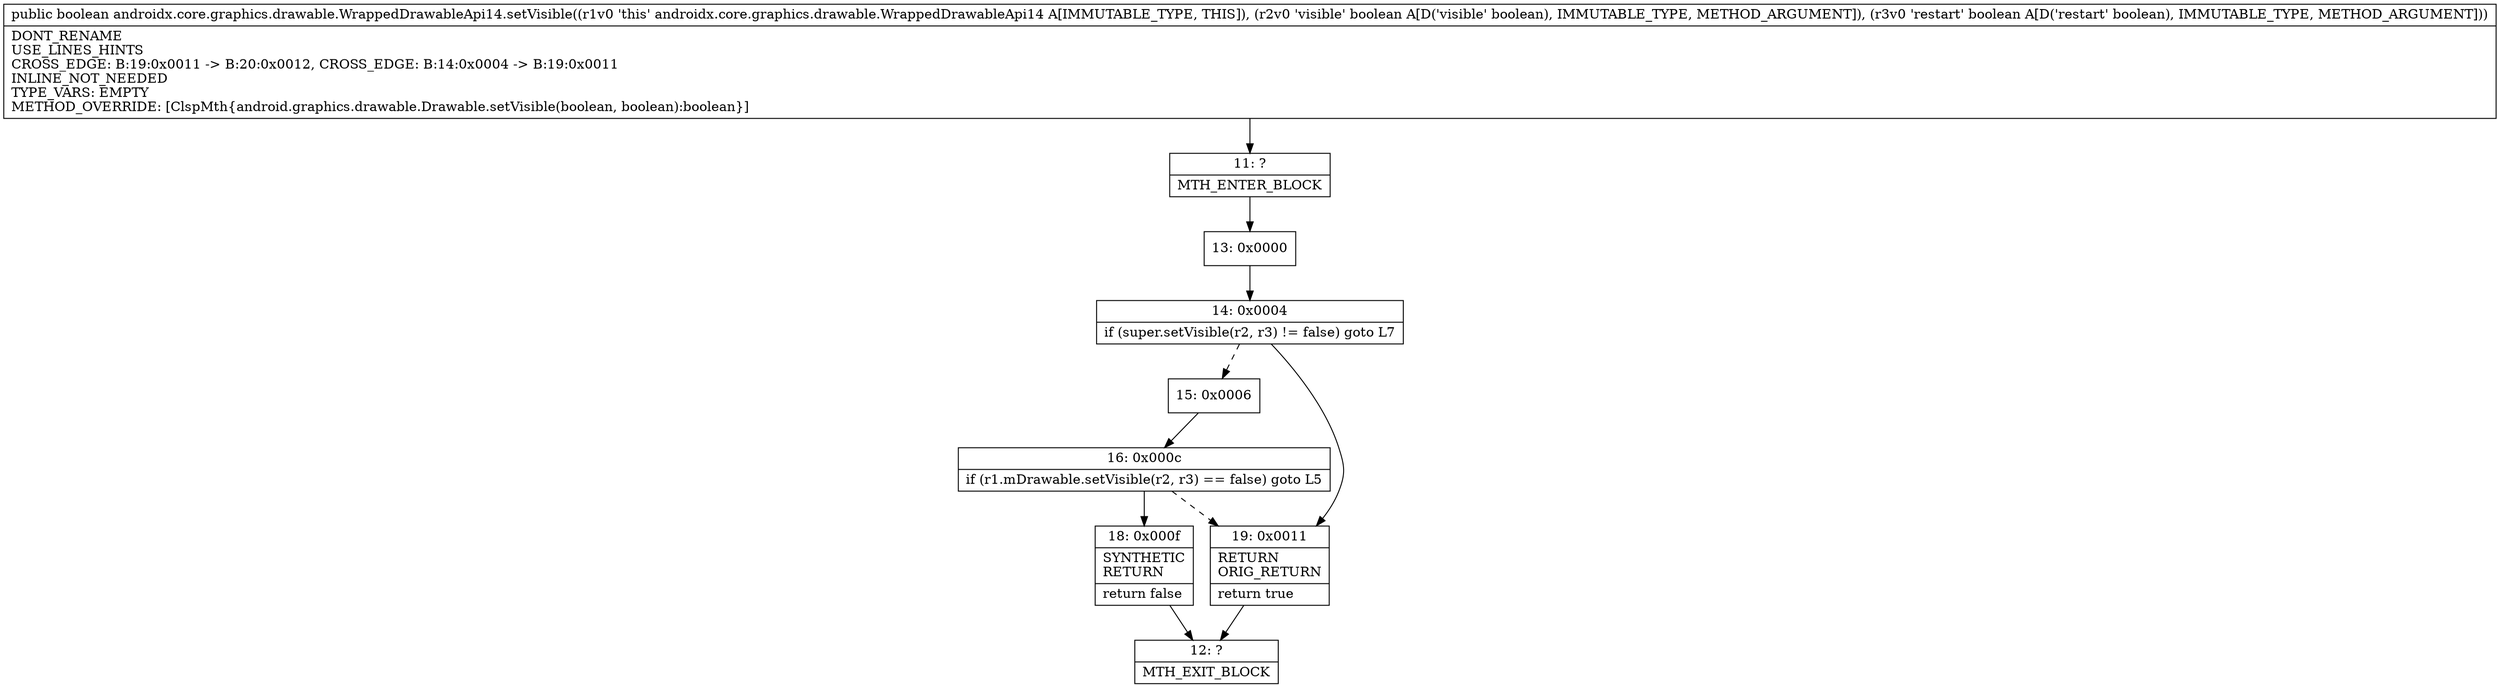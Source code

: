 digraph "CFG forandroidx.core.graphics.drawable.WrappedDrawableApi14.setVisible(ZZ)Z" {
Node_11 [shape=record,label="{11\:\ ?|MTH_ENTER_BLOCK\l}"];
Node_13 [shape=record,label="{13\:\ 0x0000}"];
Node_14 [shape=record,label="{14\:\ 0x0004|if (super.setVisible(r2, r3) != false) goto L7\l}"];
Node_15 [shape=record,label="{15\:\ 0x0006}"];
Node_16 [shape=record,label="{16\:\ 0x000c|if (r1.mDrawable.setVisible(r2, r3) == false) goto L5\l}"];
Node_18 [shape=record,label="{18\:\ 0x000f|SYNTHETIC\lRETURN\l|return false\l}"];
Node_12 [shape=record,label="{12\:\ ?|MTH_EXIT_BLOCK\l}"];
Node_19 [shape=record,label="{19\:\ 0x0011|RETURN\lORIG_RETURN\l|return true\l}"];
MethodNode[shape=record,label="{public boolean androidx.core.graphics.drawable.WrappedDrawableApi14.setVisible((r1v0 'this' androidx.core.graphics.drawable.WrappedDrawableApi14 A[IMMUTABLE_TYPE, THIS]), (r2v0 'visible' boolean A[D('visible' boolean), IMMUTABLE_TYPE, METHOD_ARGUMENT]), (r3v0 'restart' boolean A[D('restart' boolean), IMMUTABLE_TYPE, METHOD_ARGUMENT]))  | DONT_RENAME\lUSE_LINES_HINTS\lCROSS_EDGE: B:19:0x0011 \-\> B:20:0x0012, CROSS_EDGE: B:14:0x0004 \-\> B:19:0x0011\lINLINE_NOT_NEEDED\lTYPE_VARS: EMPTY\lMETHOD_OVERRIDE: [ClspMth\{android.graphics.drawable.Drawable.setVisible(boolean, boolean):boolean\}]\l}"];
MethodNode -> Node_11;Node_11 -> Node_13;
Node_13 -> Node_14;
Node_14 -> Node_15[style=dashed];
Node_14 -> Node_19;
Node_15 -> Node_16;
Node_16 -> Node_18;
Node_16 -> Node_19[style=dashed];
Node_18 -> Node_12;
Node_19 -> Node_12;
}

